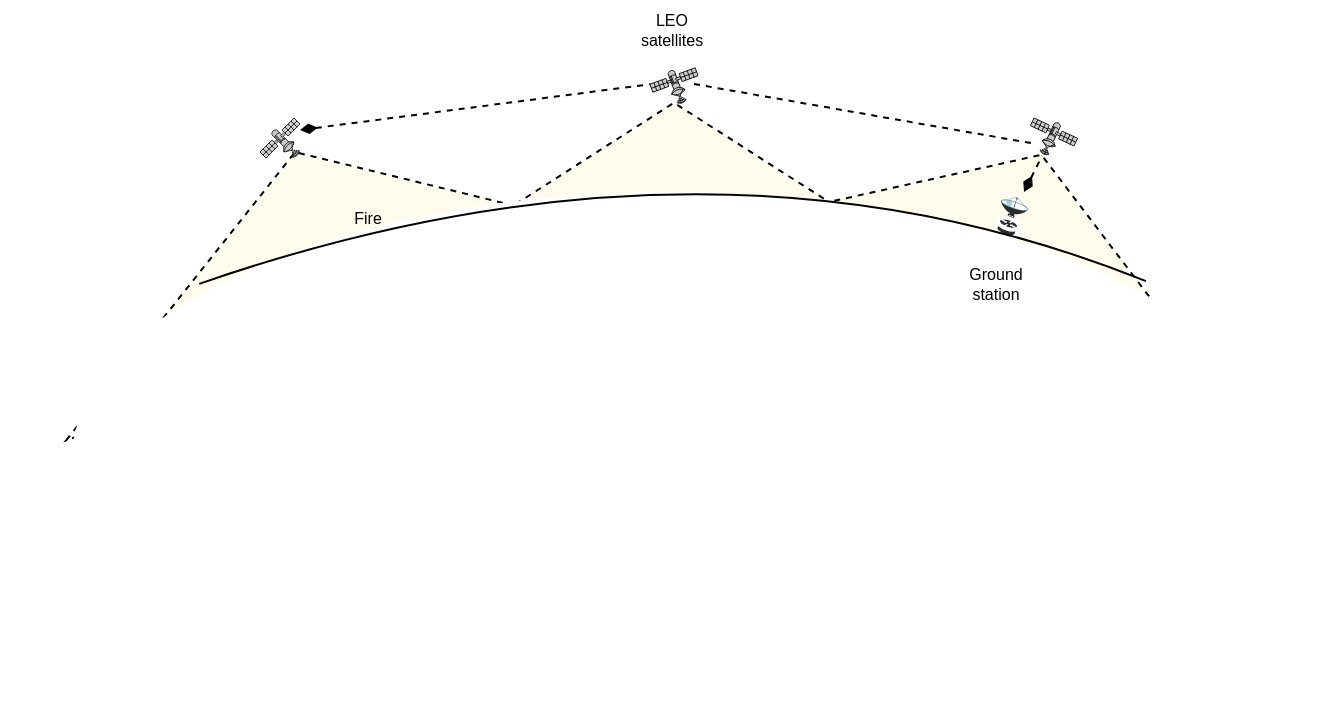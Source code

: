 <mxfile version="16.6.6" type="github">
  <diagram id="huIT8yfWPjrIG61Vbd0z" name="Page-1">
    <mxGraphModel dx="561" dy="305" grid="1" gridSize="10" guides="1" tooltips="1" connect="1" arrows="1" fold="1" page="1" pageScale="1" pageWidth="850" pageHeight="1100" math="0" shadow="0">
      <root>
        <mxCell id="0" />
        <mxCell id="1" parent="0" />
        <mxCell id="TLMzvcdvNROPmVEpLCWg-16" value="" style="triangle;whiteSpace=wrap;html=1;fillColor=#fff2cc;dashed=1;rotation=-108.9;strokeColor=none;opacity=35;" vertex="1" parent="1">
          <mxGeometry x="158" y="135" width="99.27" height="310" as="geometry" />
        </mxCell>
        <mxCell id="TLMzvcdvNROPmVEpLCWg-15" value="" style="triangle;whiteSpace=wrap;html=1;fillColor=#fff2cc;dashed=1;rotation=-90;strokeColor=none;opacity=35;" vertex="1" parent="1">
          <mxGeometry x="331.36" y="113" width="99.27" height="310" as="geometry" />
        </mxCell>
        <mxCell id="TLMzvcdvNROPmVEpLCWg-14" value="" style="triangle;whiteSpace=wrap;html=1;fillColor=#fff2cc;dashed=1;rotation=-69.9;strokeColor=none;opacity=35;" vertex="1" parent="1">
          <mxGeometry x="498" y="136" width="99.27" height="310" as="geometry" />
        </mxCell>
        <mxCell id="TLMzvcdvNROPmVEpLCWg-6" value="" style="triangle;whiteSpace=wrap;html=1;fillColor=none;dashed=1;rotation=-69.9;" vertex="1" parent="1">
          <mxGeometry x="498" y="136" width="99.27" height="310" as="geometry" />
        </mxCell>
        <mxCell id="TLMzvcdvNROPmVEpLCWg-5" value="" style="triangle;whiteSpace=wrap;html=1;fillColor=none;dashed=1;rotation=-90;" vertex="1" parent="1">
          <mxGeometry x="331.36" y="113" width="99.27" height="310" as="geometry" />
        </mxCell>
        <mxCell id="Fn60unkbMZBintz-3KZK-5" value="" style="triangle;whiteSpace=wrap;html=1;fillColor=none;dashed=1;rotation=-108.9;" parent="1" vertex="1">
          <mxGeometry x="158" y="135" width="99.27" height="310" as="geometry" />
        </mxCell>
        <mxCell id="Fn60unkbMZBintz-3KZK-12" value="" style="ellipse;whiteSpace=wrap;html=1;fontSize=8;fillColor=default;strokeColor=none;" parent="1" vertex="1">
          <mxGeometry x="80" y="263" width="600" height="267" as="geometry" />
        </mxCell>
        <mxCell id="Fn60unkbMZBintz-3KZK-2" value="" style="fontColor=#0066CC;verticalAlign=top;verticalLabelPosition=bottom;labelPosition=center;align=center;html=1;outlineConnect=0;fillColor=#CCCCCC;strokeColor=#000000;gradientColor=none;gradientDirection=north;strokeWidth=2;shape=mxgraph.networks.satellite;rotation=-65;" parent="1" vertex="1">
          <mxGeometry x="371" y="197" width="20" height="20" as="geometry" />
        </mxCell>
        <mxCell id="Fn60unkbMZBintz-3KZK-3" value="" style="shape=image;html=1;verticalAlign=top;verticalLabelPosition=bottom;labelBackgroundColor=#ffffff;imageAspect=0;aspect=fixed;image=https://cdn4.iconfinder.com/data/icons/game-of-thrones-4/64/game_of_thrones_game_thrones_series_element_fire_flame_heat-128.png;rotation=-16.8;" parent="1" vertex="1">
          <mxGeometry x="184" y="266" width="28" height="28" as="geometry" />
        </mxCell>
        <mxCell id="Fn60unkbMZBintz-3KZK-4" value="" style="shape=mxgraph.cisco.wireless.ground_terminal;html=1;pointerEvents=1;dashed=0;fillColor=#2E2A2A;strokeColor=#ffffff;strokeWidth=2;verticalLabelPosition=bottom;verticalAlign=top;align=center;outlineConnect=0;rotation=-71.7;direction=south;" parent="1" vertex="1">
          <mxGeometry x="539" y="268" width="21" height="14" as="geometry" />
        </mxCell>
        <mxCell id="Fn60unkbMZBintz-3KZK-9" value="&lt;font style=&quot;font-size: 8px&quot;&gt;Fire&lt;/font&gt;" style="text;html=1;strokeColor=none;fillColor=none;align=center;verticalAlign=middle;whiteSpace=wrap;rounded=0;" parent="1" vertex="1">
          <mxGeometry x="198" y="260" width="60" height="30" as="geometry" />
        </mxCell>
        <mxCell id="Fn60unkbMZBintz-3KZK-10" value="" style="endArrow=none;html=1;fontSize=8;curved=1;exitX=0.106;exitY=0.172;exitDx=0;exitDy=0;exitPerimeter=0;entryX=0.895;entryY=0.167;entryDx=0;entryDy=0;entryPerimeter=0;" parent="1" source="Fn60unkbMZBintz-3KZK-12" target="Fn60unkbMZBintz-3KZK-12" edge="1">
          <mxGeometry width="50" height="50" relative="1" as="geometry">
            <mxPoint x="240" y="266.54" as="sourcePoint" />
            <mxPoint x="560" y="266.54" as="targetPoint" />
            <Array as="points">
              <mxPoint x="400" y="220" />
            </Array>
          </mxGeometry>
        </mxCell>
        <mxCell id="Fn60unkbMZBintz-3KZK-13" value="Ground&lt;br&gt;station" style="text;html=1;strokeColor=none;fillColor=none;align=center;verticalAlign=middle;whiteSpace=wrap;rounded=0;fontSize=8;" parent="1" vertex="1">
          <mxGeometry x="512" y="294" width="60" height="30" as="geometry" />
        </mxCell>
        <mxCell id="Fn60unkbMZBintz-3KZK-14" value="&lt;div&gt;LEO&lt;/div&gt;&lt;div&gt;satellites&lt;br&gt;&lt;/div&gt;" style="text;html=1;strokeColor=none;fillColor=none;align=center;verticalAlign=middle;whiteSpace=wrap;rounded=0;fontSize=8;" parent="1" vertex="1">
          <mxGeometry x="350" y="167" width="60" height="30" as="geometry" />
        </mxCell>
        <mxCell id="TLMzvcdvNROPmVEpLCWg-2" value="" style="fontColor=#0066CC;verticalAlign=top;verticalLabelPosition=bottom;labelPosition=center;align=center;html=1;outlineConnect=0;fillColor=#CCCCCC;strokeColor=#000000;gradientColor=none;gradientDirection=north;strokeWidth=2;shape=mxgraph.networks.satellite;rotation=-90;" vertex="1" parent="1">
          <mxGeometry x="174" y="226" width="20" height="20" as="geometry" />
        </mxCell>
        <mxCell id="TLMzvcdvNROPmVEpLCWg-3" value="" style="fontColor=#0066CC;verticalAlign=top;verticalLabelPosition=bottom;labelPosition=center;align=center;html=1;outlineConnect=0;fillColor=#CCCCCC;strokeColor=#000000;gradientColor=none;gradientDirection=north;strokeWidth=2;shape=mxgraph.networks.satellite;rotation=-20;" vertex="1" parent="1">
          <mxGeometry x="561" y="223" width="20" height="20" as="geometry" />
        </mxCell>
        <mxCell id="TLMzvcdvNROPmVEpLCWg-18" value="" style="endArrow=none;dashed=1;html=1;rounded=0;entryX=0.15;entryY=0;entryDx=0;entryDy=0;entryPerimeter=0;startArrow=diamondThin;startFill=1;" edge="1" parent="1" target="Fn60unkbMZBintz-3KZK-2">
          <mxGeometry width="50" height="50" relative="1" as="geometry">
            <mxPoint x="194" y="232" as="sourcePoint" />
            <mxPoint x="360" y="210" as="targetPoint" />
          </mxGeometry>
        </mxCell>
        <mxCell id="TLMzvcdvNROPmVEpLCWg-19" value="" style="endArrow=none;dashed=1;html=1;rounded=0;endFill=0;" edge="1" parent="1">
          <mxGeometry width="50" height="50" relative="1" as="geometry">
            <mxPoint x="391" y="209" as="sourcePoint" />
            <mxPoint x="562" y="239" as="targetPoint" />
          </mxGeometry>
        </mxCell>
        <mxCell id="TLMzvcdvNROPmVEpLCWg-20" value="" style="endArrow=none;dashed=1;html=1;rounded=0;endFill=0;startArrow=diamondThin;startFill=1;" edge="1" parent="1">
          <mxGeometry width="50" height="50" relative="1" as="geometry">
            <mxPoint x="556" y="263" as="sourcePoint" />
            <mxPoint x="565" y="245" as="targetPoint" />
          </mxGeometry>
        </mxCell>
      </root>
    </mxGraphModel>
  </diagram>
</mxfile>
